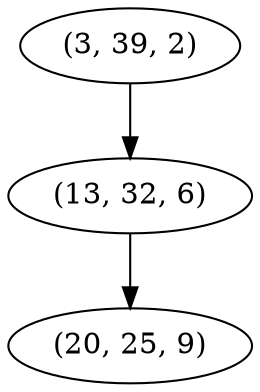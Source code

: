 digraph tree {
    "(3, 39, 2)";
    "(13, 32, 6)";
    "(20, 25, 9)";
    "(3, 39, 2)" -> "(13, 32, 6)";
    "(13, 32, 6)" -> "(20, 25, 9)";
}

